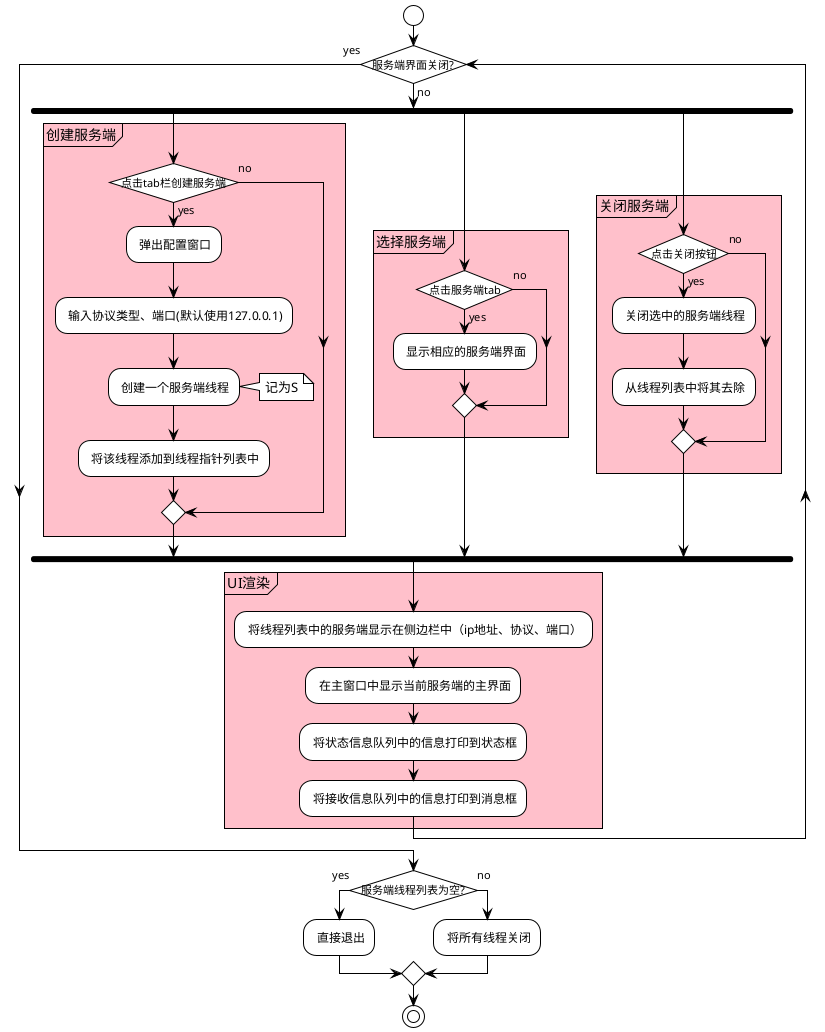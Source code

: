 @startuml
!theme plain
skinparam conditionStyle InsideDiamond
|服务端界面|
start
while (服务端界面关闭?) is (no)
fork
    partition 创建服务端 #pink
        if (点击tab栏创建服务端) then (yes)
            : 弹出配置窗口;
            : 输入协议类型、端口(默认使用127.0.0.1);
            : 创建一个服务端线程; 
            note right 
                记为S
            end note
            : 将该线程添加到线程指针列表中;
        else (no)
        endif
    }
fork again
    partition 选择服务端 #pink
        if (点击服务端tab) then (yes)
            : 显示相应的服务端界面;
        else (no)
        endif
    }
fork again
    partition 关闭服务端 #pink
        if (点击关闭按钮) then (yes)
            : 关闭选中的服务端线程;
            : 从线程列表中将其去除;
        else (no)
        endif
    }
end fork
partition UI渲染 #pink
    : 将线程列表中的服务端显示在侧边栏中（ip地址、协议、端口）;
    : 在主窗口中显示当前服务端的主界面;
    : 将状态信息队列中的信息打印到状态框;
    : 将接收信息队列中的信息打印到消息框;
}
end while (yes)
if (服务端线程列表为空?) then (yes)
    : 直接退出;
else (no)
    : 将所有线程关闭;
endif
stop
@enduml
